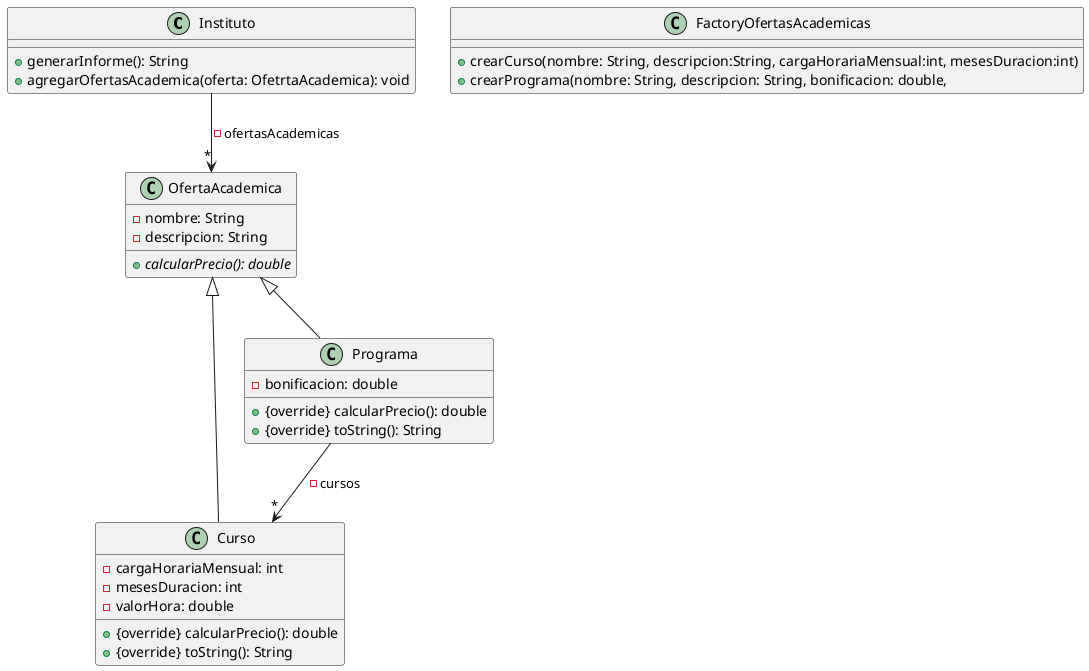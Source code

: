 @startuml
class Instituto{
    + generarInforme(): String
    + agregarOfertasAcademica(oferta: OfetrtaAcademica): void
}

class FactoryOfertasAcademicas{
    + crearCurso(nombre: String, descripcion:String, cargaHorariaMensual:int, mesesDuracion:int)
    + crearPrograma(nombre: String, descripcion: String, bonificacion: double,
}

class OfertaAcademica{
    - nombre: String
    - descripcion: String
    + {abstract} calcularPrecio(): double
}

class Curso{
    - cargaHorariaMensual: int
    - mesesDuracion: int
    - valorHora: double
    + {override} calcularPrecio(): double
    + {override} toString(): String
}

class Programa{
    - bonificacion: double
    + {override} calcularPrecio(): double
    + {override} toString(): String
}

Programa --> "*" Curso : -cursos
Instituto --> "*" OfertaAcademica: -ofertasAcademicas
Programa -up-|> OfertaAcademica
Curso -up-|> OfertaAcademica


@enduml